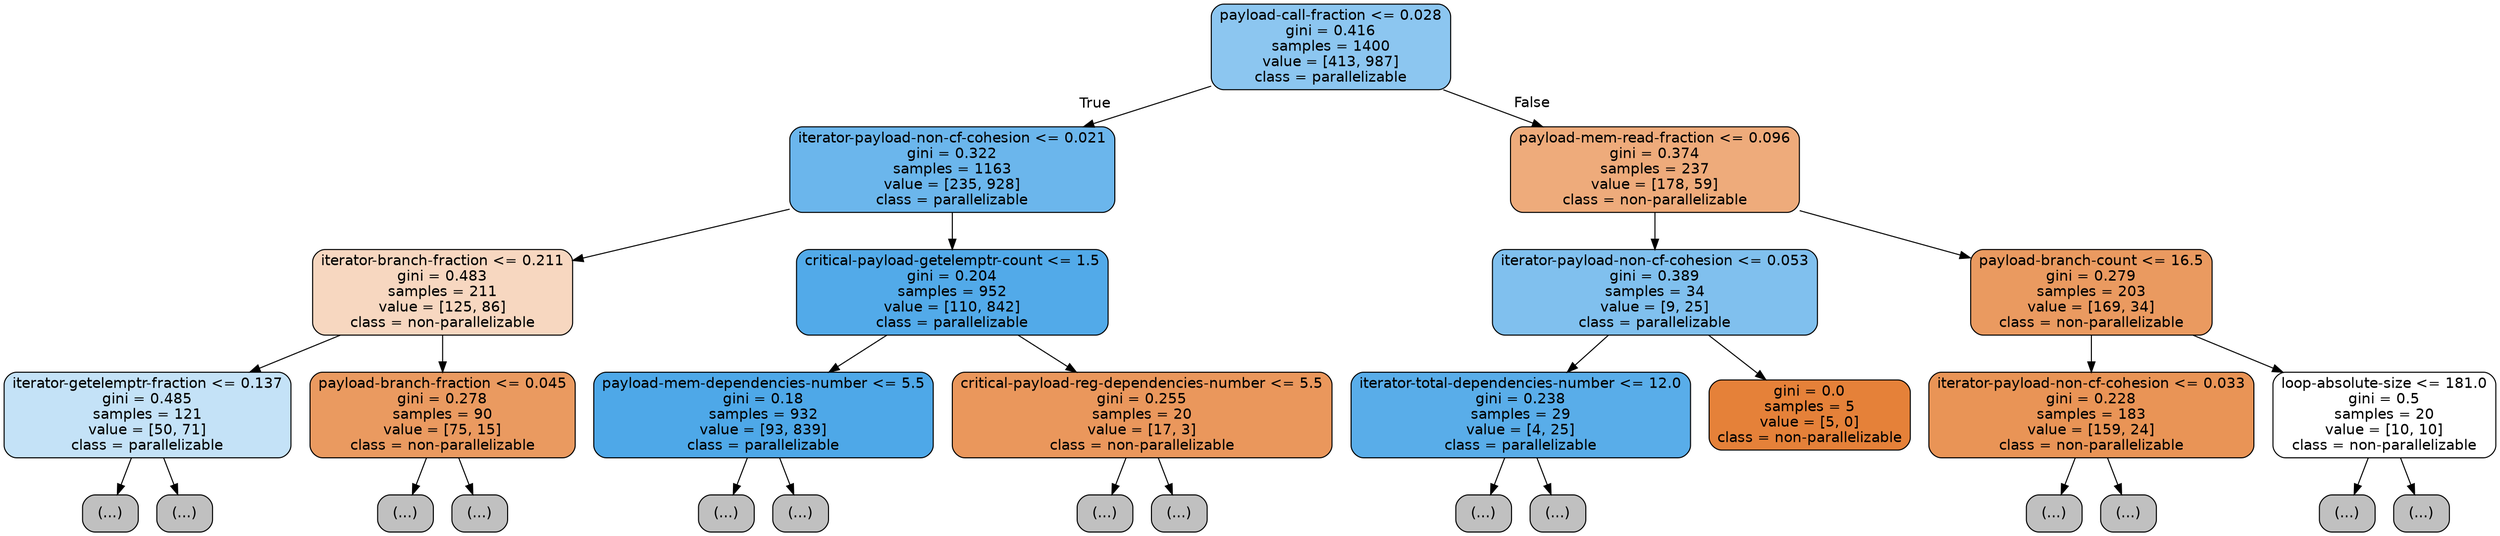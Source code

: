 digraph Tree {
node [shape=box, style="filled, rounded", color="black", fontname=helvetica] ;
edge [fontname=helvetica] ;
0 [label="payload-call-fraction <= 0.028\ngini = 0.416\nsamples = 1400\nvalue = [413, 987]\nclass = parallelizable", fillcolor="#399de594"] ;
1 [label="iterator-payload-non-cf-cohesion <= 0.021\ngini = 0.322\nsamples = 1163\nvalue = [235, 928]\nclass = parallelizable", fillcolor="#399de5be"] ;
0 -> 1 [labeldistance=2.5, labelangle=45, headlabel="True"] ;
2 [label="iterator-branch-fraction <= 0.211\ngini = 0.483\nsamples = 211\nvalue = [125, 86]\nclass = non-parallelizable", fillcolor="#e5813950"] ;
1 -> 2 ;
3 [label="iterator-getelemptr-fraction <= 0.137\ngini = 0.485\nsamples = 121\nvalue = [50, 71]\nclass = parallelizable", fillcolor="#399de54b"] ;
2 -> 3 ;
4 [label="(...)", fillcolor="#C0C0C0"] ;
3 -> 4 ;
21 [label="(...)", fillcolor="#C0C0C0"] ;
3 -> 21 ;
32 [label="payload-branch-fraction <= 0.045\ngini = 0.278\nsamples = 90\nvalue = [75, 15]\nclass = non-parallelizable", fillcolor="#e58139cc"] ;
2 -> 32 ;
33 [label="(...)", fillcolor="#C0C0C0"] ;
32 -> 33 ;
34 [label="(...)", fillcolor="#C0C0C0"] ;
32 -> 34 ;
49 [label="critical-payload-getelemptr-count <= 1.5\ngini = 0.204\nsamples = 952\nvalue = [110, 842]\nclass = parallelizable", fillcolor="#399de5de"] ;
1 -> 49 ;
50 [label="payload-mem-dependencies-number <= 5.5\ngini = 0.18\nsamples = 932\nvalue = [93, 839]\nclass = parallelizable", fillcolor="#399de5e3"] ;
49 -> 50 ;
51 [label="(...)", fillcolor="#C0C0C0"] ;
50 -> 51 ;
128 [label="(...)", fillcolor="#C0C0C0"] ;
50 -> 128 ;
169 [label="critical-payload-reg-dependencies-number <= 5.5\ngini = 0.255\nsamples = 20\nvalue = [17, 3]\nclass = non-parallelizable", fillcolor="#e58139d2"] ;
49 -> 169 ;
170 [label="(...)", fillcolor="#C0C0C0"] ;
169 -> 170 ;
171 [label="(...)", fillcolor="#C0C0C0"] ;
169 -> 171 ;
174 [label="payload-mem-read-fraction <= 0.096\ngini = 0.374\nsamples = 237\nvalue = [178, 59]\nclass = non-parallelizable", fillcolor="#e58139aa"] ;
0 -> 174 [labeldistance=2.5, labelangle=-45, headlabel="False"] ;
175 [label="iterator-payload-non-cf-cohesion <= 0.053\ngini = 0.389\nsamples = 34\nvalue = [9, 25]\nclass = parallelizable", fillcolor="#399de5a3"] ;
174 -> 175 ;
176 [label="iterator-total-dependencies-number <= 12.0\ngini = 0.238\nsamples = 29\nvalue = [4, 25]\nclass = parallelizable", fillcolor="#399de5d6"] ;
175 -> 176 ;
177 [label="(...)", fillcolor="#C0C0C0"] ;
176 -> 177 ;
180 [label="(...)", fillcolor="#C0C0C0"] ;
176 -> 180 ;
181 [label="gini = 0.0\nsamples = 5\nvalue = [5, 0]\nclass = non-parallelizable", fillcolor="#e58139ff"] ;
175 -> 181 ;
182 [label="payload-branch-count <= 16.5\ngini = 0.279\nsamples = 203\nvalue = [169, 34]\nclass = non-parallelizable", fillcolor="#e58139cc"] ;
174 -> 182 ;
183 [label="iterator-payload-non-cf-cohesion <= 0.033\ngini = 0.228\nsamples = 183\nvalue = [159, 24]\nclass = non-parallelizable", fillcolor="#e58139d9"] ;
182 -> 183 ;
184 [label="(...)", fillcolor="#C0C0C0"] ;
183 -> 184 ;
189 [label="(...)", fillcolor="#C0C0C0"] ;
183 -> 189 ;
214 [label="loop-absolute-size <= 181.0\ngini = 0.5\nsamples = 20\nvalue = [10, 10]\nclass = non-parallelizable", fillcolor="#e5813900"] ;
182 -> 214 ;
215 [label="(...)", fillcolor="#C0C0C0"] ;
214 -> 215 ;
216 [label="(...)", fillcolor="#C0C0C0"] ;
214 -> 216 ;
}